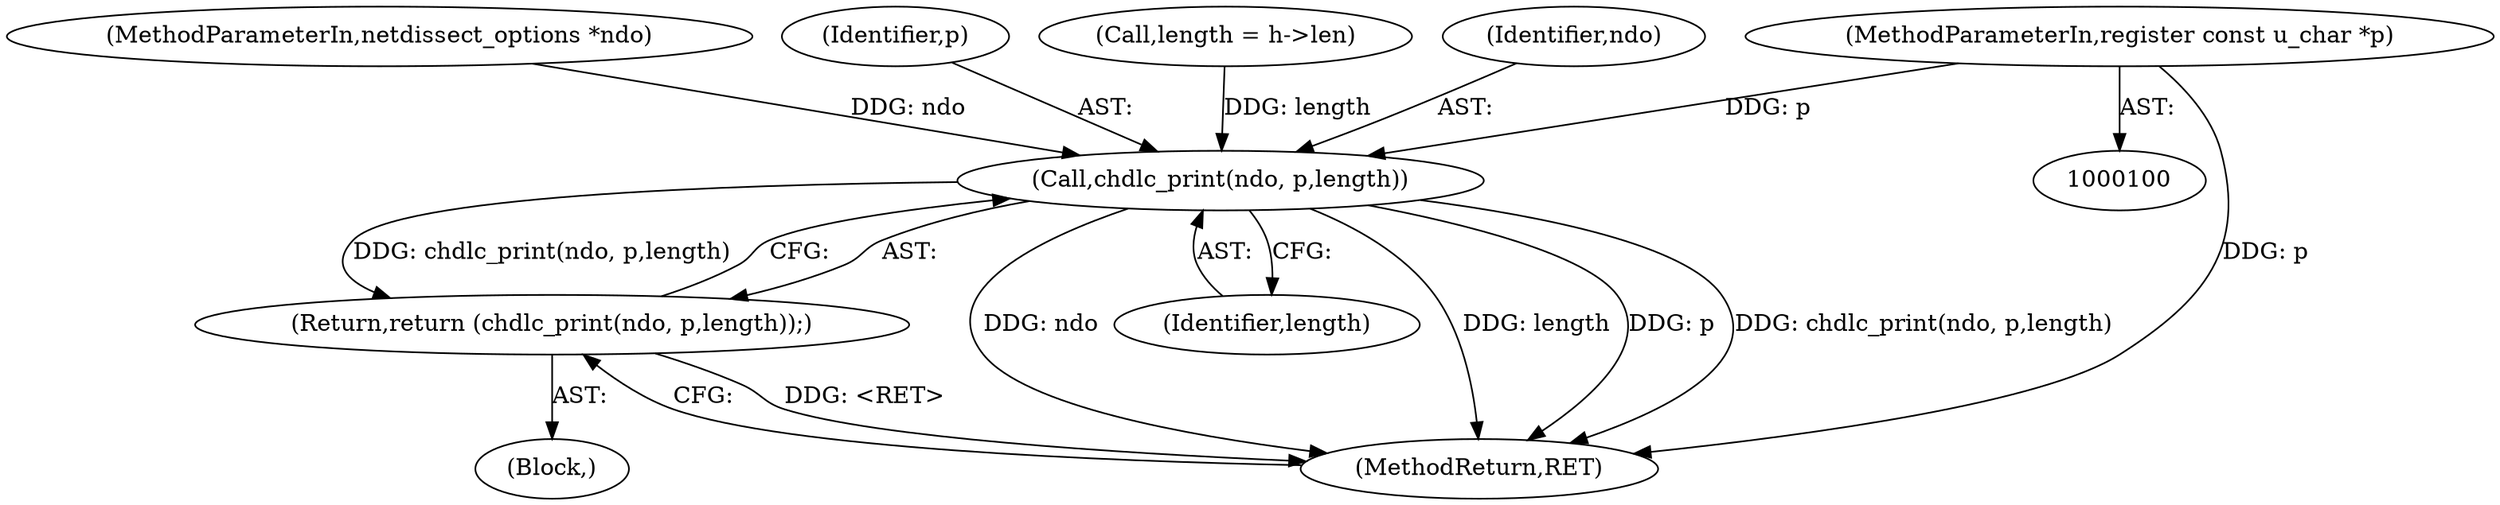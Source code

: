 digraph "1_tcpdump_a1eefe986065846b6c69dbc09afd9fa1a02c4a3d@pointer" {
"1000103" [label="(MethodParameterIn,register const u_char *p)"];
"1000129" [label="(Call,chdlc_print(ndo, p,length))"];
"1000128" [label="(Return,return (chdlc_print(ndo, p,length));)"];
"1000101" [label="(MethodParameterIn,netdissect_options *ndo)"];
"1000131" [label="(Identifier,p)"];
"1000132" [label="(Identifier,length)"];
"1000104" [label="(Block,)"];
"1000103" [label="(MethodParameterIn,register const u_char *p)"];
"1000129" [label="(Call,chdlc_print(ndo, p,length))"];
"1000106" [label="(Call,length = h->len)"];
"1000128" [label="(Return,return (chdlc_print(ndo, p,length));)"];
"1000133" [label="(MethodReturn,RET)"];
"1000130" [label="(Identifier,ndo)"];
"1000103" -> "1000100"  [label="AST: "];
"1000103" -> "1000133"  [label="DDG: p"];
"1000103" -> "1000129"  [label="DDG: p"];
"1000129" -> "1000128"  [label="AST: "];
"1000129" -> "1000132"  [label="CFG: "];
"1000130" -> "1000129"  [label="AST: "];
"1000131" -> "1000129"  [label="AST: "];
"1000132" -> "1000129"  [label="AST: "];
"1000128" -> "1000129"  [label="CFG: "];
"1000129" -> "1000133"  [label="DDG: ndo"];
"1000129" -> "1000133"  [label="DDG: length"];
"1000129" -> "1000133"  [label="DDG: p"];
"1000129" -> "1000133"  [label="DDG: chdlc_print(ndo, p,length)"];
"1000129" -> "1000128"  [label="DDG: chdlc_print(ndo, p,length)"];
"1000101" -> "1000129"  [label="DDG: ndo"];
"1000106" -> "1000129"  [label="DDG: length"];
"1000128" -> "1000104"  [label="AST: "];
"1000133" -> "1000128"  [label="CFG: "];
"1000128" -> "1000133"  [label="DDG: <RET>"];
}
